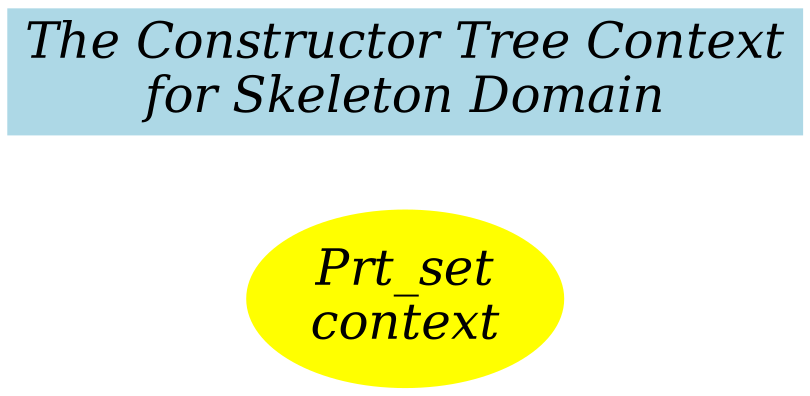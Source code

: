 digraph prototype_context {
  size="14,14";
  node [color=yellow, style=filled, fontsize=24, fontname="Palatino-Italic", fontcolor=black];
  edge [fontname = "Bitstream Vera Sans" fontsize = 12 arrowsize="0.7" dir = down];

  Title [label = "The Constructor Tree Context\nfor Skeleton Domain" shape="record" color=lightblue, style=filled];
  Title -> "Prt_set\ncontext" [style="invis"];

   }
